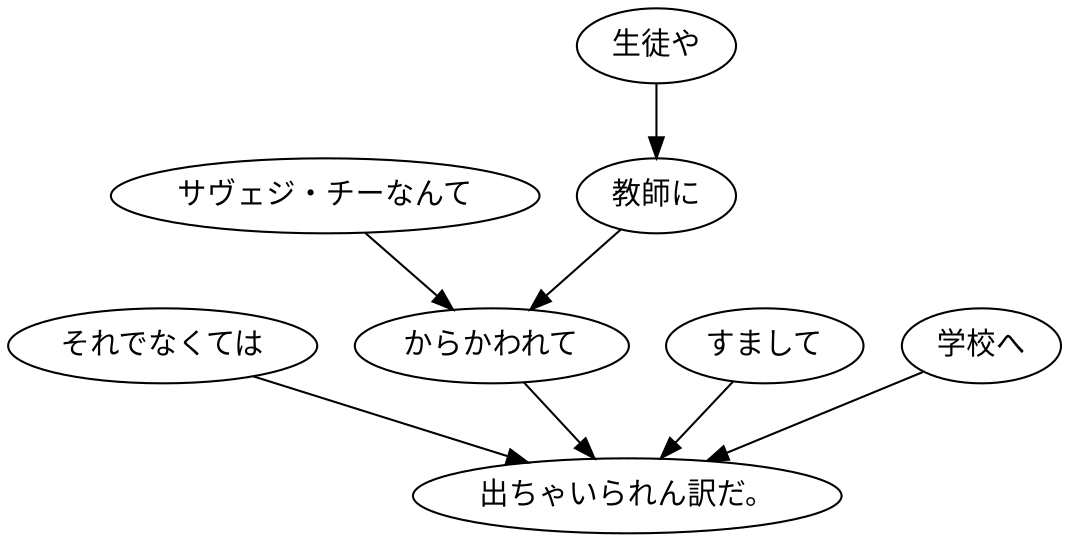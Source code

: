 digraph graph2627 {
	node0 [label="それでなくては"];
	node1 [label="サヴェジ・チーなんて"];
	node2 [label="生徒や"];
	node3 [label="教師に"];
	node4 [label="からかわれて"];
	node5 [label="すまして"];
	node6 [label="学校へ"];
	node7 [label="出ちゃいられん訳だ。"];
	node0 -> node7;
	node1 -> node4;
	node2 -> node3;
	node3 -> node4;
	node4 -> node7;
	node5 -> node7;
	node6 -> node7;
}
